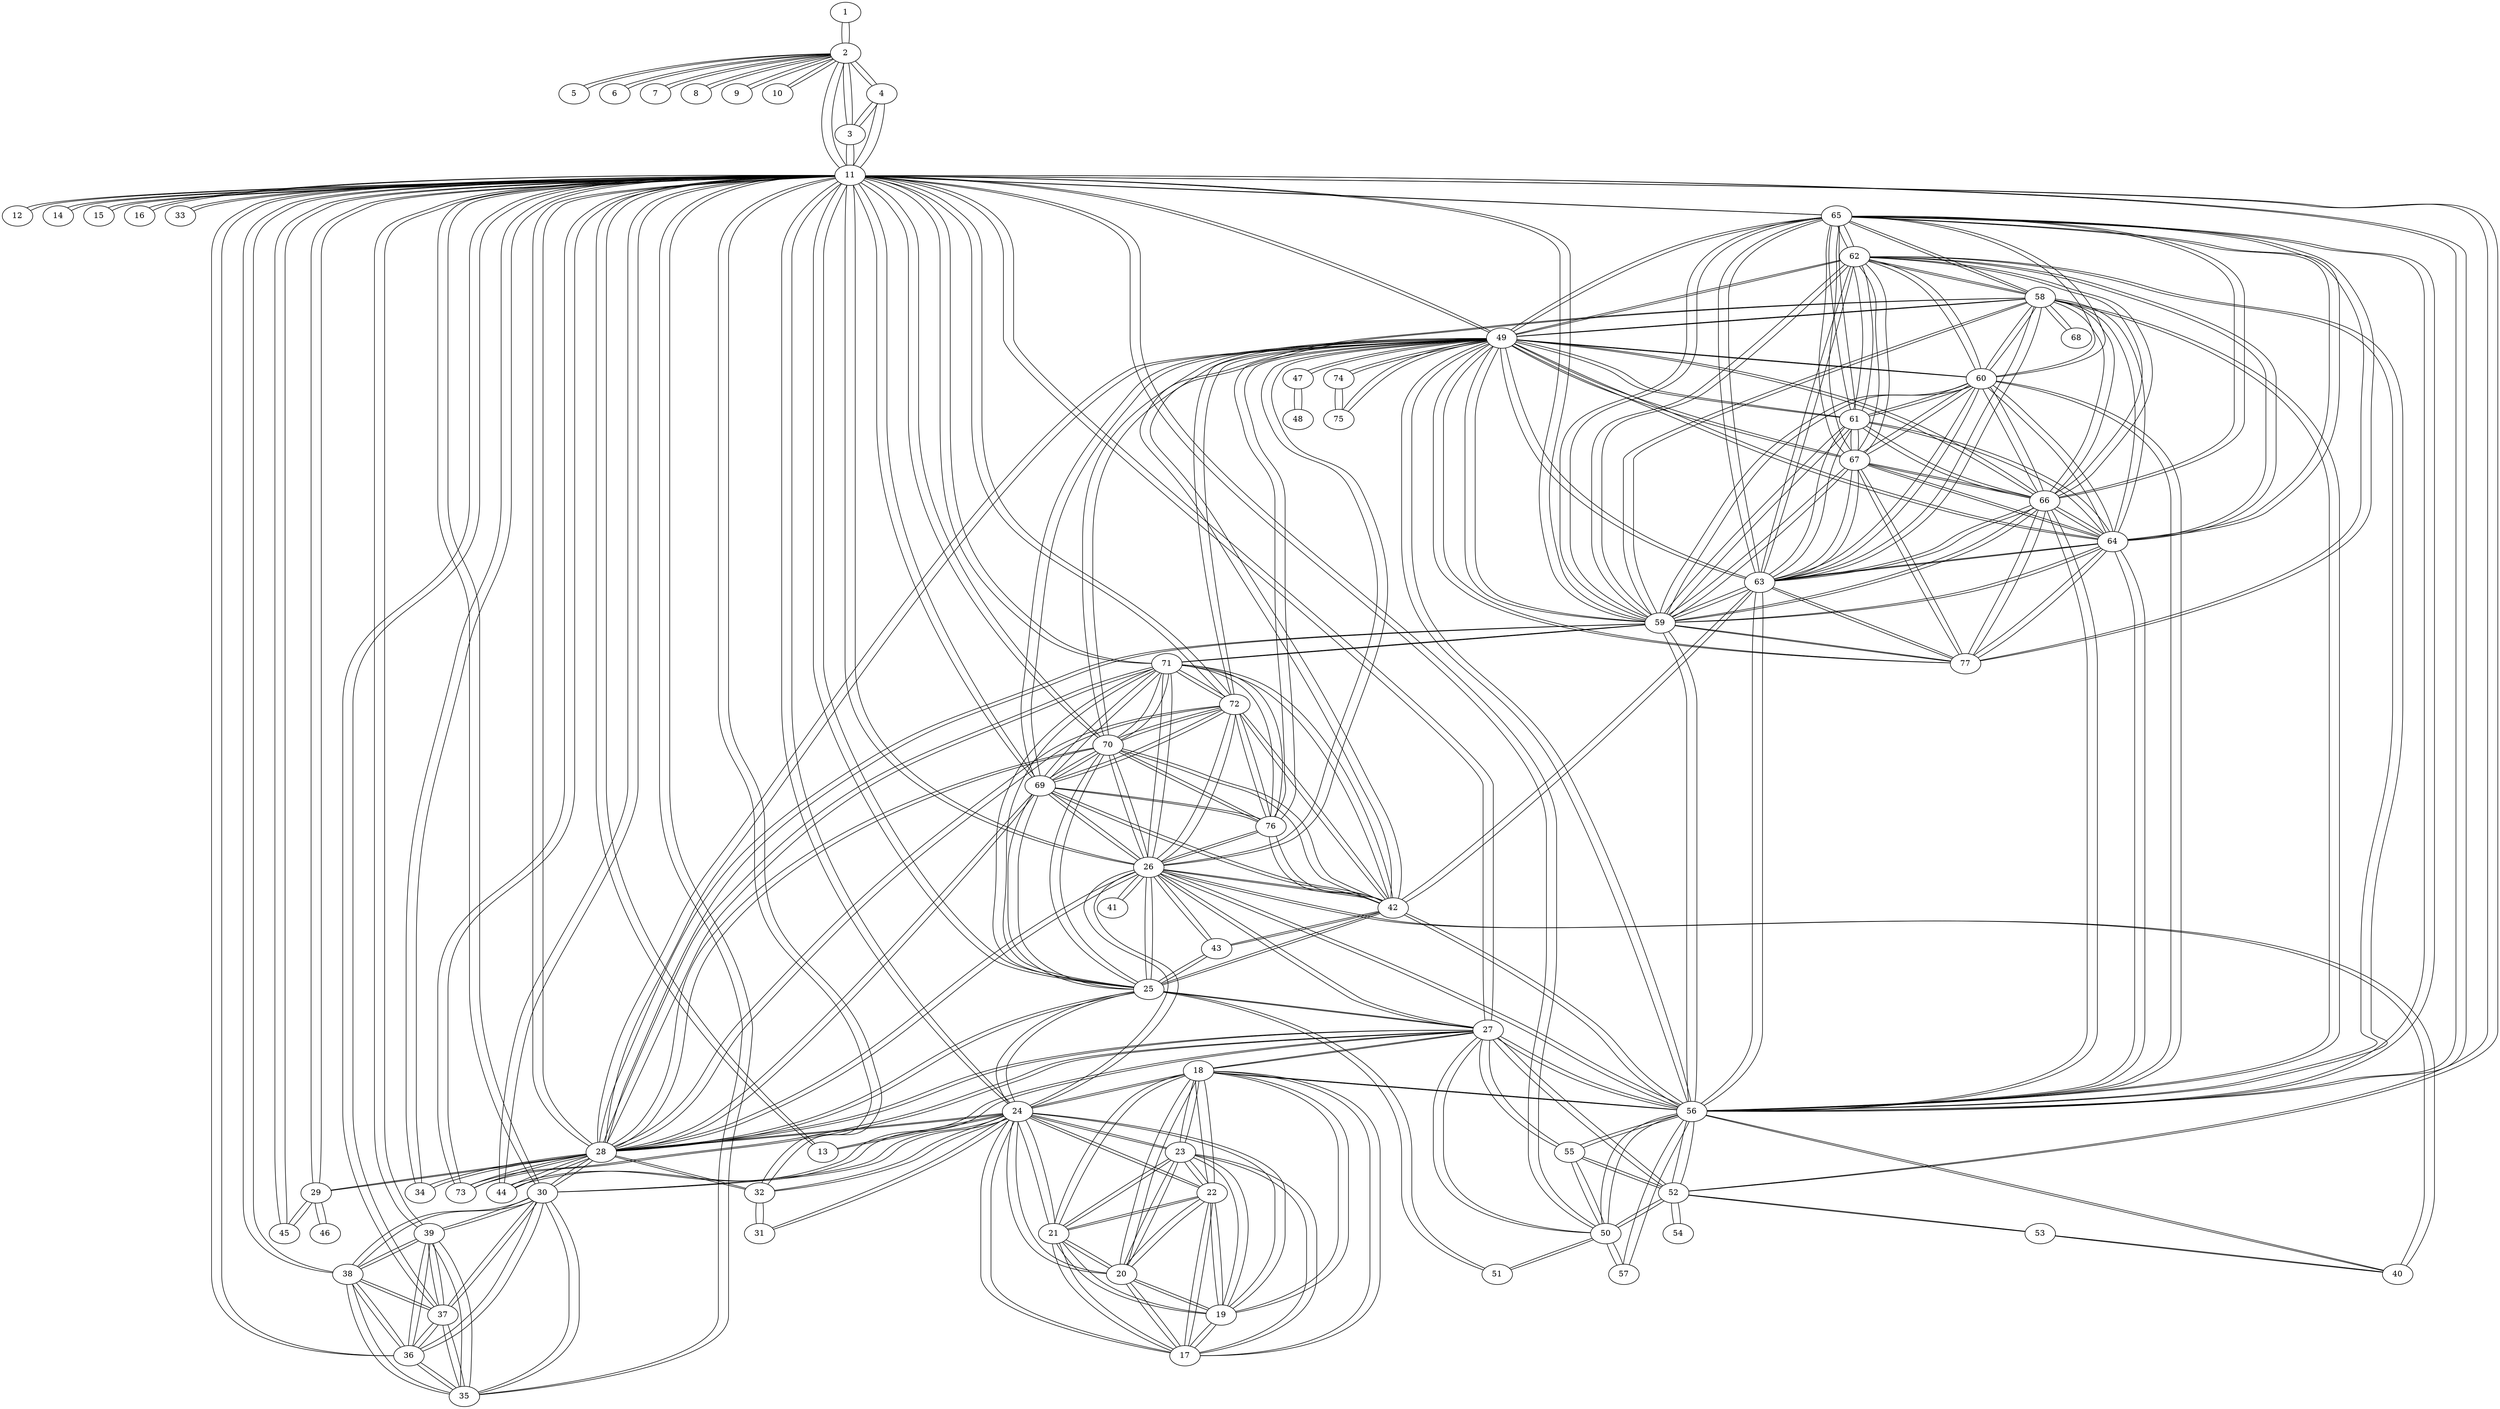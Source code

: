 graph G {
1;
2;
1 -- 2  [weight=1];
5;
5 -- 2  [weight=1];
6;
6 -- 2  [weight=1];
7;
7 -- 2  [weight=1];
8;
8 -- 2  [weight=1];
9;
9 -- 2  [weight=2];
10;
10 -- 2  [weight=1];
12;
11;
12 -- 11  [weight=1];
14;
14 -- 11  [weight=1];
15;
15 -- 11  [weight=1];
16;
16 -- 11  [weight=1];
33;
33 -- 11  [weight=1];
41;
26;
41 -- 26  [weight=1];
46;
29;
46 -- 29  [weight=2];
48;
47;
48 -- 47  [weight=1];
54;
52;
54 -- 52  [weight=1];
68;
58;
68 -- 58  [weight=3];
13;
13 -- 11  [weight=1];
24;
13 -- 24  [weight=2];
34;
34 -- 11  [weight=2];
28;
34 -- 28  [weight=1];
45;
45 -- 11  [weight=1];
45 -- 29  [weight=3];
31;
31 -- 24  [weight=1];
32;
31 -- 32  [weight=2];
51;
25;
51 -- 25  [weight=1];
50;
51 -- 50  [weight=1];
53;
53 -- 52  [weight=1];
40;
53 -- 40  [weight=1];
49;
47 -- 49  [weight=2];
47 -- 48  [weight=1];
74;
74 -- 49  [weight=2];
75;
74 -- 75  [weight=3];
75 -- 49  [weight=2];
75 -- 74  [weight=3];
57;
57 -- 50  [weight=1];
56;
57 -- 56  [weight=1];
3;
3 -- 2  [weight=8];
4;
3 -- 4  [weight=6];
3 -- 11  [weight=3];
4 -- 2  [weight=10];
4 -- 3  [weight=6];
4 -- 11  [weight=3];
44;
44 -- 11  [weight=3];
27;
44 -- 27  [weight=1];
44 -- 28  [weight=1];
73;
73 -- 11  [weight=1];
73 -- 27  [weight=2];
73 -- 28  [weight=1];
43;
43 -- 25  [weight=1];
43 -- 26  [weight=2];
42;
43 -- 42  [weight=2];
40 -- 26  [weight=1];
40 -- 56  [weight=1];
40 -- 53  [weight=1];
29 -- 11  [weight=8];
29 -- 28  [weight=1];
29 -- 45  [weight=3];
29 -- 46  [weight=2];
32 -- 11  [weight=3];
32 -- 24  [weight=2];
32 -- 28  [weight=1];
32 -- 31  [weight=2];
55;
55 -- 27  [weight=1];
55 -- 50  [weight=1];
55 -- 52  [weight=2];
55 -- 56  [weight=1];
35;
35 -- 11  [weight=3];
30;
35 -- 30  [weight=2];
36;
35 -- 36  [weight=3];
37;
35 -- 37  [weight=2];
38;
35 -- 38  [weight=2];
39;
35 -- 39  [weight=2];
36 -- 11  [weight=3];
36 -- 30  [weight=2];
36 -- 35  [weight=3];
36 -- 37  [weight=2];
36 -- 38  [weight=2];
36 -- 39  [weight=2];
37 -- 11  [weight=2];
37 -- 30  [weight=1];
37 -- 35  [weight=2];
37 -- 36  [weight=2];
37 -- 38  [weight=2];
37 -- 39  [weight=2];
38 -- 11  [weight=2];
38 -- 30  [weight=1];
38 -- 35  [weight=2];
38 -- 36  [weight=2];
38 -- 37  [weight=2];
38 -- 39  [weight=2];
39 -- 11  [weight=2];
39 -- 30  [weight=1];
39 -- 35  [weight=2];
39 -- 36  [weight=2];
39 -- 37  [weight=2];
39 -- 38  [weight=2];
50 -- 11  [weight=2];
50 -- 27  [weight=3];
50 -- 51  [weight=1];
50 -- 52  [weight=9];
50 -- 55  [weight=1];
50 -- 56  [weight=12];
50 -- 57  [weight=1];
52 -- 11  [weight=2];
52 -- 27  [weight=2];
52 -- 50  [weight=9];
52 -- 53  [weight=1];
52 -- 54  [weight=1];
52 -- 55  [weight=2];
52 -- 56  [weight=6];
17;
17 -- 24  [weight=3];
18;
17 -- 18  [weight=4];
19;
17 -- 19  [weight=4];
20;
17 -- 20  [weight=4];
21;
17 -- 21  [weight=3];
22;
17 -- 22  [weight=3];
23;
17 -- 23  [weight=3];
19 -- 24  [weight=3];
19 -- 17  [weight=4];
19 -- 18  [weight=4];
19 -- 20  [weight=4];
19 -- 21  [weight=3];
19 -- 22  [weight=3];
19 -- 23  [weight=3];
20 -- 24  [weight=3];
20 -- 17  [weight=4];
20 -- 18  [weight=4];
20 -- 19  [weight=4];
20 -- 21  [weight=4];
20 -- 22  [weight=3];
20 -- 23  [weight=3];
21 -- 24  [weight=4];
21 -- 17  [weight=3];
21 -- 18  [weight=3];
21 -- 19  [weight=3];
21 -- 20  [weight=4];
21 -- 22  [weight=5];
21 -- 23  [weight=4];
22 -- 24  [weight=4];
22 -- 17  [weight=3];
22 -- 18  [weight=3];
22 -- 19  [weight=3];
22 -- 20  [weight=3];
22 -- 21  [weight=5];
22 -- 23  [weight=4];
23 -- 24  [weight=4];
23 -- 17  [weight=3];
23 -- 18  [weight=3];
23 -- 19  [weight=3];
23 -- 20  [weight=3];
23 -- 21  [weight=4];
23 -- 22  [weight=4];
76;
76 -- 26  [weight=3];
76 -- 49  [weight=1];
69;
76 -- 69  [weight=3];
70;
76 -- 70  [weight=3];
71;
76 -- 71  [weight=1];
72;
76 -- 72  [weight=1];
76 -- 42  [weight=1];
77;
77 -- 49  [weight=1];
59;
77 -- 59  [weight=1];
65;
77 -- 65  [weight=1];
63;
77 -- 63  [weight=1];
64;
77 -- 64  [weight=1];
66;
77 -- 66  [weight=1];
67;
77 -- 67  [weight=1];
30 -- 11  [weight=2];
30 -- 24  [weight=1];
30 -- 28  [weight=1];
30 -- 35  [weight=2];
30 -- 36  [weight=2];
30 -- 37  [weight=1];
30 -- 38  [weight=1];
30 -- 39  [weight=1];
72 -- 11  [weight=1];
72 -- 26  [weight=1];
72 -- 28  [weight=1];
72 -- 49  [weight=1];
72 -- 69  [weight=2];
72 -- 70  [weight=2];
72 -- 71  [weight=2];
72 -- 42  [weight=1];
72 -- 76  [weight=1];
18 -- 24  [weight=3];
18 -- 27  [weight=1];
18 -- 56  [weight=1];
18 -- 17  [weight=4];
18 -- 19  [weight=4];
18 -- 20  [weight=4];
18 -- 21  [weight=3];
18 -- 22  [weight=3];
18 -- 23  [weight=3];
61;
61 -- 49  [weight=1];
61 -- 59  [weight=4];
61 -- 65  [weight=2];
61 -- 63  [weight=3];
60;
61 -- 60  [weight=2];
62;
61 -- 62  [weight=2];
61 -- 64  [weight=2];
61 -- 66  [weight=2];
61 -- 67  [weight=1];
2 -- 1  [weight=1];
2 -- 3  [weight=8];
2 -- 4  [weight=10];
2 -- 5  [weight=1];
2 -- 6  [weight=1];
2 -- 7  [weight=1];
2 -- 8  [weight=1];
2 -- 9  [weight=2];
2 -- 10  [weight=1];
2 -- 11  [weight=5];
69 -- 11  [weight=1];
69 -- 25  [weight=1];
69 -- 26  [weight=5];
69 -- 28  [weight=1];
69 -- 49  [weight=1];
69 -- 42  [weight=1];
69 -- 70  [weight=6];
69 -- 71  [weight=4];
69 -- 72  [weight=2];
69 -- 76  [weight=3];
70 -- 11  [weight=1];
70 -- 25  [weight=1];
70 -- 26  [weight=6];
70 -- 28  [weight=2];
70 -- 49  [weight=1];
70 -- 69  [weight=6];
70 -- 42  [weight=1];
70 -- 71  [weight=4];
70 -- 72  [weight=2];
70 -- 76  [weight=3];
71 -- 11  [weight=1];
71 -- 25  [weight=1];
71 -- 26  [weight=4];
71 -- 28  [weight=1];
71 -- 59  [weight=1];
71 -- 69  [weight=4];
71 -- 70  [weight=4];
71 -- 42  [weight=1];
71 -- 72  [weight=2];
71 -- 76  [weight=1];
67 -- 49  [weight=1];
67 -- 59  [weight=3];
67 -- 65  [weight=3];
67 -- 63  [weight=2];
67 -- 60  [weight=1];
67 -- 61  [weight=1];
67 -- 62  [weight=1];
67 -- 64  [weight=1];
67 -- 66  [weight=2];
67 -- 77  [weight=1];
25 -- 11  [weight=7];
25 -- 24  [weight=2];
25 -- 26  [weight=13];
25 -- 27  [weight=4];
25 -- 28  [weight=1];
25 -- 42  [weight=2];
25 -- 43  [weight=1];
25 -- 51  [weight=1];
25 -- 69  [weight=1];
25 -- 70  [weight=1];
25 -- 71  [weight=1];
27 -- 11  [weight=31];
27 -- 25  [weight=4];
27 -- 26  [weight=1];
27 -- 18  [weight=1];
27 -- 28  [weight=1];
27 -- 44  [weight=1];
27 -- 50  [weight=3];
27 -- 52  [weight=2];
27 -- 55  [weight=1];
27 -- 56  [weight=21];
27 -- 73  [weight=2];
42 -- 25  [weight=2];
42 -- 26  [weight=3];
42 -- 56  [weight=5];
42 -- 69  [weight=1];
42 -- 70  [weight=1];
42 -- 71  [weight=1];
42 -- 72  [weight=1];
42 -- 43  [weight=2];
42 -- 58  [weight=1];
42 -- 63  [weight=1];
42 -- 76  [weight=1];
58 -- 49  [weight=1];
58 -- 56  [weight=1];
58 -- 59  [weight=1];
58 -- 65  [weight=1];
58 -- 42  [weight=1];
58 -- 60  [weight=2];
58 -- 62  [weight=1];
58 -- 63  [weight=2];
58 -- 64  [weight=2];
58 -- 66  [weight=1];
58 -- 68  [weight=3];
60 -- 49  [weight=6];
60 -- 56  [weight=5];
60 -- 59  [weight=15];
60 -- 65  [weight=9];
60 -- 58  [weight=2];
60 -- 63  [weight=13];
60 -- 61  [weight=2];
60 -- 62  [weight=5];
60 -- 64  [weight=5];
60 -- 66  [weight=5];
60 -- 67  [weight=1];
62 -- 49  [weight=2];
62 -- 56  [weight=1];
62 -- 59  [weight=6];
62 -- 65  [weight=6];
62 -- 58  [weight=1];
62 -- 63  [weight=6];
62 -- 60  [weight=5];
62 -- 61  [weight=2];
62 -- 64  [weight=3];
62 -- 66  [weight=5];
62 -- 67  [weight=1];
64 -- 49  [weight=5];
64 -- 56  [weight=1];
64 -- 59  [weight=4];
64 -- 65  [weight=4];
64 -- 58  [weight=2];
64 -- 63  [weight=6];
64 -- 60  [weight=5];
64 -- 61  [weight=2];
64 -- 62  [weight=3];
64 -- 66  [weight=5];
64 -- 67  [weight=1];
64 -- 77  [weight=1];
66 -- 49  [weight=3];
66 -- 56  [weight=2];
66 -- 59  [weight=5];
66 -- 65  [weight=7];
66 -- 58  [weight=1];
66 -- 63  [weight=5];
66 -- 60  [weight=5];
66 -- 61  [weight=2];
66 -- 62  [weight=5];
66 -- 64  [weight=5];
66 -- 67  [weight=2];
66 -- 77  [weight=1];
65 -- 11  [weight=1];
65 -- 49  [weight=5];
65 -- 56  [weight=5];
65 -- 59  [weight=10];
65 -- 58  [weight=1];
65 -- 60  [weight=9];
65 -- 61  [weight=2];
65 -- 62  [weight=6];
65 -- 63  [weight=12];
65 -- 64  [weight=4];
65 -- 66  [weight=7];
65 -- 67  [weight=3];
65 -- 77  [weight=1];
63 -- 49  [weight=7];
63 -- 56  [weight=9];
63 -- 59  [weight=17];
63 -- 65  [weight=12];
63 -- 42  [weight=1];
63 -- 58  [weight=2];
63 -- 60  [weight=13];
63 -- 61  [weight=3];
63 -- 62  [weight=6];
63 -- 64  [weight=6];
63 -- 66  [weight=5];
63 -- 67  [weight=2];
63 -- 77  [weight=1];
24 -- 11  [weight=9];
24 -- 13  [weight=2];
24 -- 17  [weight=3];
24 -- 18  [weight=3];
24 -- 19  [weight=3];
24 -- 20  [weight=3];
24 -- 21  [weight=4];
24 -- 22  [weight=4];
24 -- 23  [weight=4];
24 -- 25  [weight=2];
24 -- 26  [weight=1];
24 -- 28  [weight=5];
24 -- 30  [weight=1];
24 -- 31  [weight=1];
24 -- 32  [weight=2];
59 -- 11  [weight=4];
59 -- 28  [weight=6];
59 -- 49  [weight=7];
59 -- 56  [weight=7];
59 -- 58  [weight=1];
59 -- 60  [weight=15];
59 -- 61  [weight=4];
59 -- 62  [weight=6];
59 -- 63  [weight=17];
59 -- 64  [weight=4];
59 -- 65  [weight=10];
59 -- 66  [weight=5];
59 -- 67  [weight=3];
59 -- 71  [weight=1];
59 -- 77  [weight=1];
26 -- 11  [weight=12];
26 -- 24  [weight=1];
26 -- 25  [weight=13];
26 -- 27  [weight=1];
26 -- 28  [weight=5];
26 -- 40  [weight=1];
26 -- 41  [weight=1];
26 -- 42  [weight=3];
26 -- 43  [weight=2];
26 -- 49  [weight=1];
26 -- 56  [weight=2];
26 -- 69  [weight=5];
26 -- 70  [weight=6];
26 -- 71  [weight=4];
26 -- 72  [weight=1];
26 -- 76  [weight=3];
28 -- 11  [weight=17];
28 -- 24  [weight=5];
28 -- 25  [weight=1];
28 -- 26  [weight=5];
28 -- 27  [weight=1];
28 -- 29  [weight=1];
28 -- 30  [weight=1];
28 -- 32  [weight=1];
28 -- 34  [weight=1];
28 -- 44  [weight=1];
28 -- 49  [weight=1];
28 -- 59  [weight=6];
28 -- 69  [weight=1];
28 -- 70  [weight=2];
28 -- 71  [weight=1];
28 -- 72  [weight=1];
28 -- 73  [weight=1];
56 -- 11  [weight=19];
56 -- 26  [weight=2];
56 -- 27  [weight=21];
56 -- 49  [weight=4];
56 -- 50  [weight=12];
56 -- 52  [weight=6];
56 -- 18  [weight=1];
56 -- 40  [weight=1];
56 -- 42  [weight=5];
56 -- 55  [weight=1];
56 -- 57  [weight=1];
56 -- 58  [weight=1];
56 -- 59  [weight=7];
56 -- 60  [weight=5];
56 -- 62  [weight=1];
56 -- 63  [weight=9];
56 -- 64  [weight=1];
56 -- 65  [weight=5];
56 -- 66  [weight=2];
49 -- 11  [weight=1];
49 -- 26  [weight=1];
49 -- 28  [weight=1];
49 -- 47  [weight=2];
49 -- 56  [weight=4];
49 -- 58  [weight=1];
49 -- 59  [weight=7];
49 -- 60  [weight=6];
49 -- 61  [weight=1];
49 -- 62  [weight=2];
49 -- 63  [weight=7];
49 -- 64  [weight=5];
49 -- 65  [weight=5];
49 -- 66  [weight=3];
49 -- 67  [weight=1];
49 -- 69  [weight=1];
49 -- 70  [weight=1];
49 -- 72  [weight=1];
49 -- 74  [weight=2];
49 -- 75  [weight=2];
49 -- 76  [weight=1];
49 -- 77  [weight=1];
11 -- 2  [weight=5];
11 -- 3  [weight=3];
11 -- 4  [weight=3];
11 -- 12  [weight=1];
11 -- 13  [weight=1];
11 -- 14  [weight=1];
11 -- 15  [weight=1];
11 -- 16  [weight=1];
11 -- 24  [weight=9];
11 -- 25  [weight=7];
11 -- 26  [weight=12];
11 -- 27  [weight=31];
11 -- 28  [weight=17];
11 -- 29  [weight=8];
11 -- 30  [weight=2];
11 -- 32  [weight=3];
11 -- 33  [weight=1];
11 -- 34  [weight=2];
11 -- 35  [weight=3];
11 -- 36  [weight=3];
11 -- 37  [weight=2];
11 -- 38  [weight=2];
11 -- 39  [weight=2];
11 -- 44  [weight=3];
11 -- 45  [weight=1];
11 -- 49  [weight=1];
11 -- 50  [weight=2];
11 -- 52  [weight=2];
11 -- 56  [weight=19];
11 -- 59  [weight=4];
11 -- 65  [weight=1];
11 -- 69  [weight=1];
11 -- 70  [weight=1];
11 -- 71  [weight=1];
11 -- 72  [weight=1];
11 -- 73  [weight=1];
}
